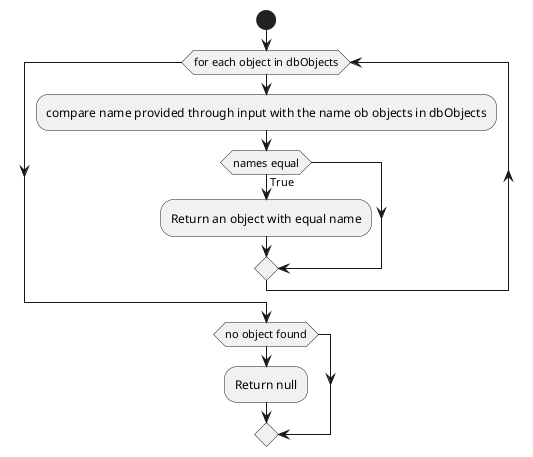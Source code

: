 @startuml
'https://plantuml.com/activity-diagram-beta

start
    while (for each object in dbObjects)
        :compare name provided through input with the name ob objects in dbObjects;
        if (names equal) is (True) then
            :Return an object with equal name;
        endif
    endwhile

   if (no object found) then
        :Return null;

@enduml
